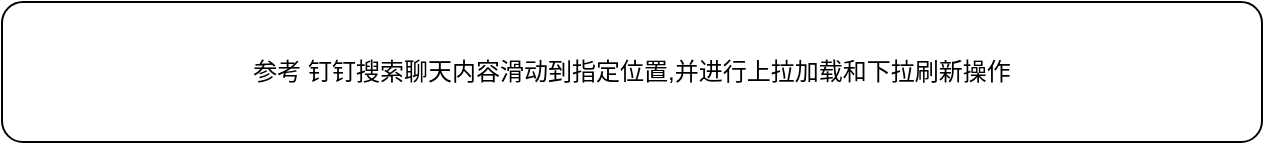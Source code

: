 <mxfile version="20.8.15" type="github">
  <diagram name="第 1 页" id="Phw7H4I3qBGtf_W1P5GW">
    <mxGraphModel dx="954" dy="592" grid="1" gridSize="10" guides="1" tooltips="1" connect="1" arrows="1" fold="1" page="1" pageScale="1" pageWidth="827" pageHeight="1169" math="0" shadow="0">
      <root>
        <mxCell id="0" />
        <mxCell id="1" parent="0" />
        <mxCell id="0fw99B7jcKSTTh3-El5q-1" value="参考 钉钉搜索聊天内容滑动到指定位置,并进行上拉加载和下拉刷新操作" style="rounded=1;whiteSpace=wrap;html=1;" vertex="1" parent="1">
          <mxGeometry x="90" y="40" width="630" height="70" as="geometry" />
        </mxCell>
      </root>
    </mxGraphModel>
  </diagram>
</mxfile>
